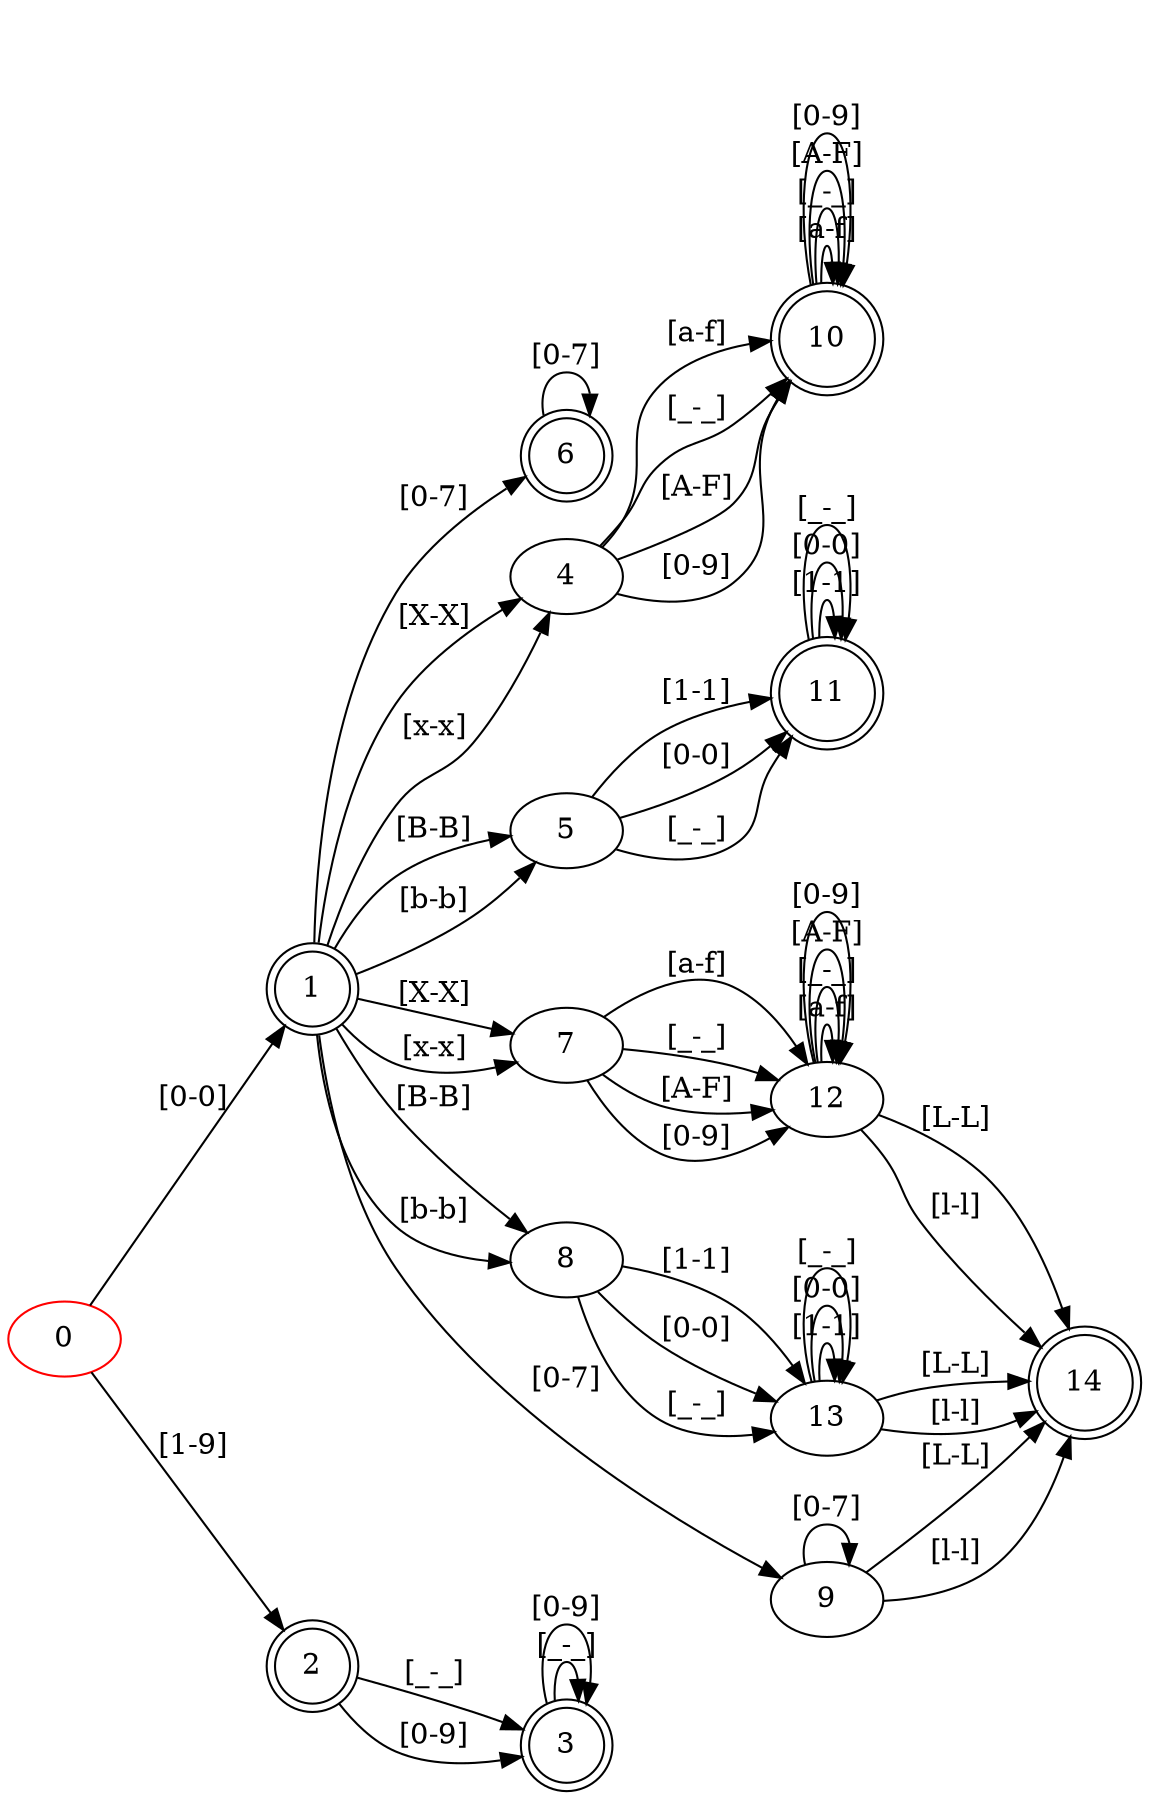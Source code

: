 digraph G{
rankdir = LR
0 [color=red]
1 [shape = doublecircle]
2 [shape = doublecircle]
3 [shape = doublecircle]
6 [shape = doublecircle]
10 [shape = doublecircle]
11 [shape = doublecircle]
14 [shape = doublecircle]
0 -> 1 [label="[0-0]"]
0 -> 2 [label="[1-9]"]
1 -> 4 [label="[X-X]"]
1 -> 4 [label="[x-x]"]
1 -> 5 [label="[B-B]"]
1 -> 5 [label="[b-b]"]
1 -> 6 [label="[0-7]"]
1 -> 7 [label="[X-X]"]
1 -> 7 [label="[x-x]"]
1 -> 8 [label="[B-B]"]
1 -> 8 [label="[b-b]"]
1 -> 9 [label="[0-7]"]
2 -> 3 [label="[_-_]"]
2 -> 3 [label="[0-9]"]
3 -> 3 [label="[_-_]"]
3 -> 3 [label="[0-9]"]
4 -> 10 [label="[a-f]"]
4 -> 10 [label="[_-_]"]
4 -> 10 [label="[A-F]"]
4 -> 10 [label="[0-9]"]
5 -> 11 [label="[1-1]"]
5 -> 11 [label="[0-0]"]
5 -> 11 [label="[_-_]"]
6 -> 6 [label="[0-7]"]
7 -> 12 [label="[a-f]"]
7 -> 12 [label="[_-_]"]
7 -> 12 [label="[A-F]"]
7 -> 12 [label="[0-9]"]
8 -> 13 [label="[1-1]"]
8 -> 13 [label="[0-0]"]
8 -> 13 [label="[_-_]"]
9 -> 9 [label="[0-7]"]
9 -> 14 [label="[L-L]"]
9 -> 14 [label="[l-l]"]
10 -> 10 [label="[a-f]"]
10 -> 10 [label="[_-_]"]
10 -> 10 [label="[A-F]"]
10 -> 10 [label="[0-9]"]
11 -> 11 [label="[1-1]"]
11 -> 11 [label="[0-0]"]
11 -> 11 [label="[_-_]"]
12 -> 14 [label="[L-L]"]
12 -> 12 [label="[a-f]"]
12 -> 12 [label="[_-_]"]
12 -> 14 [label="[l-l]"]
12 -> 12 [label="[A-F]"]
12 -> 12 [label="[0-9]"]
13 -> 13 [label="[1-1]"]
13 -> 13 [label="[0-0]"]
13 -> 14 [label="[L-L]"]
13 -> 13 [label="[_-_]"]
13 -> 14 [label="[l-l]"]
}
